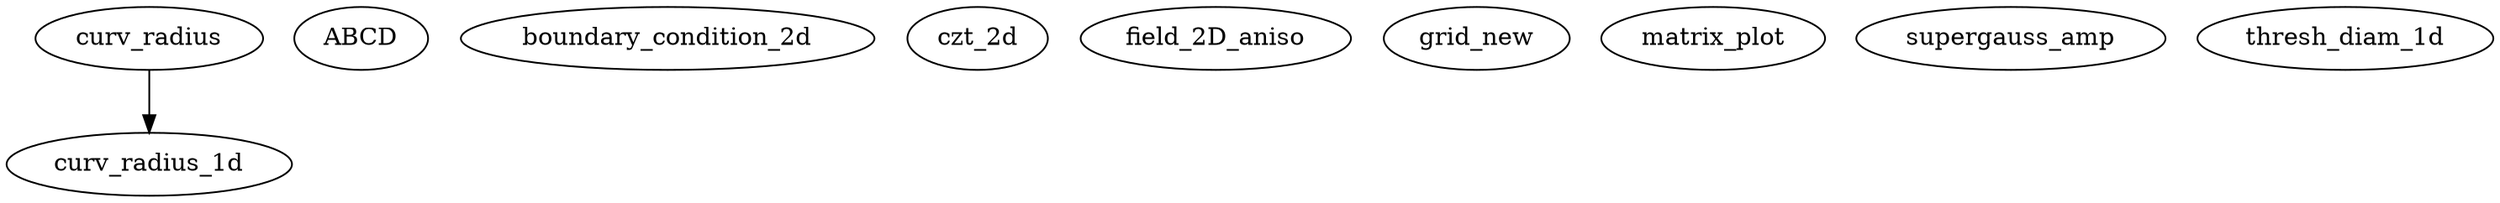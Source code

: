 /* Created by mdot for Matlab */
digraph m2html {
  curv_radius -> curv_radius_1d;

  ABCD [URL="ABCD.html"];
  boundary_condition_2d [URL="boundary_condition_2d.html"];
  curv_radius [URL="curv_radius.html"];
  curv_radius_1d [URL="curv_radius_1d.html"];
  czt_2d [URL="czt_2d.html"];
  field_2D_aniso [URL="field_2D_aniso.html"];
  grid_new [URL="grid_new.html"];
  matrix_plot [URL="matrix_plot.html"];
  supergauss_amp [URL="supergauss_amp.html"];
  thresh_diam_1d [URL="thresh_diam_1d.html"];
}